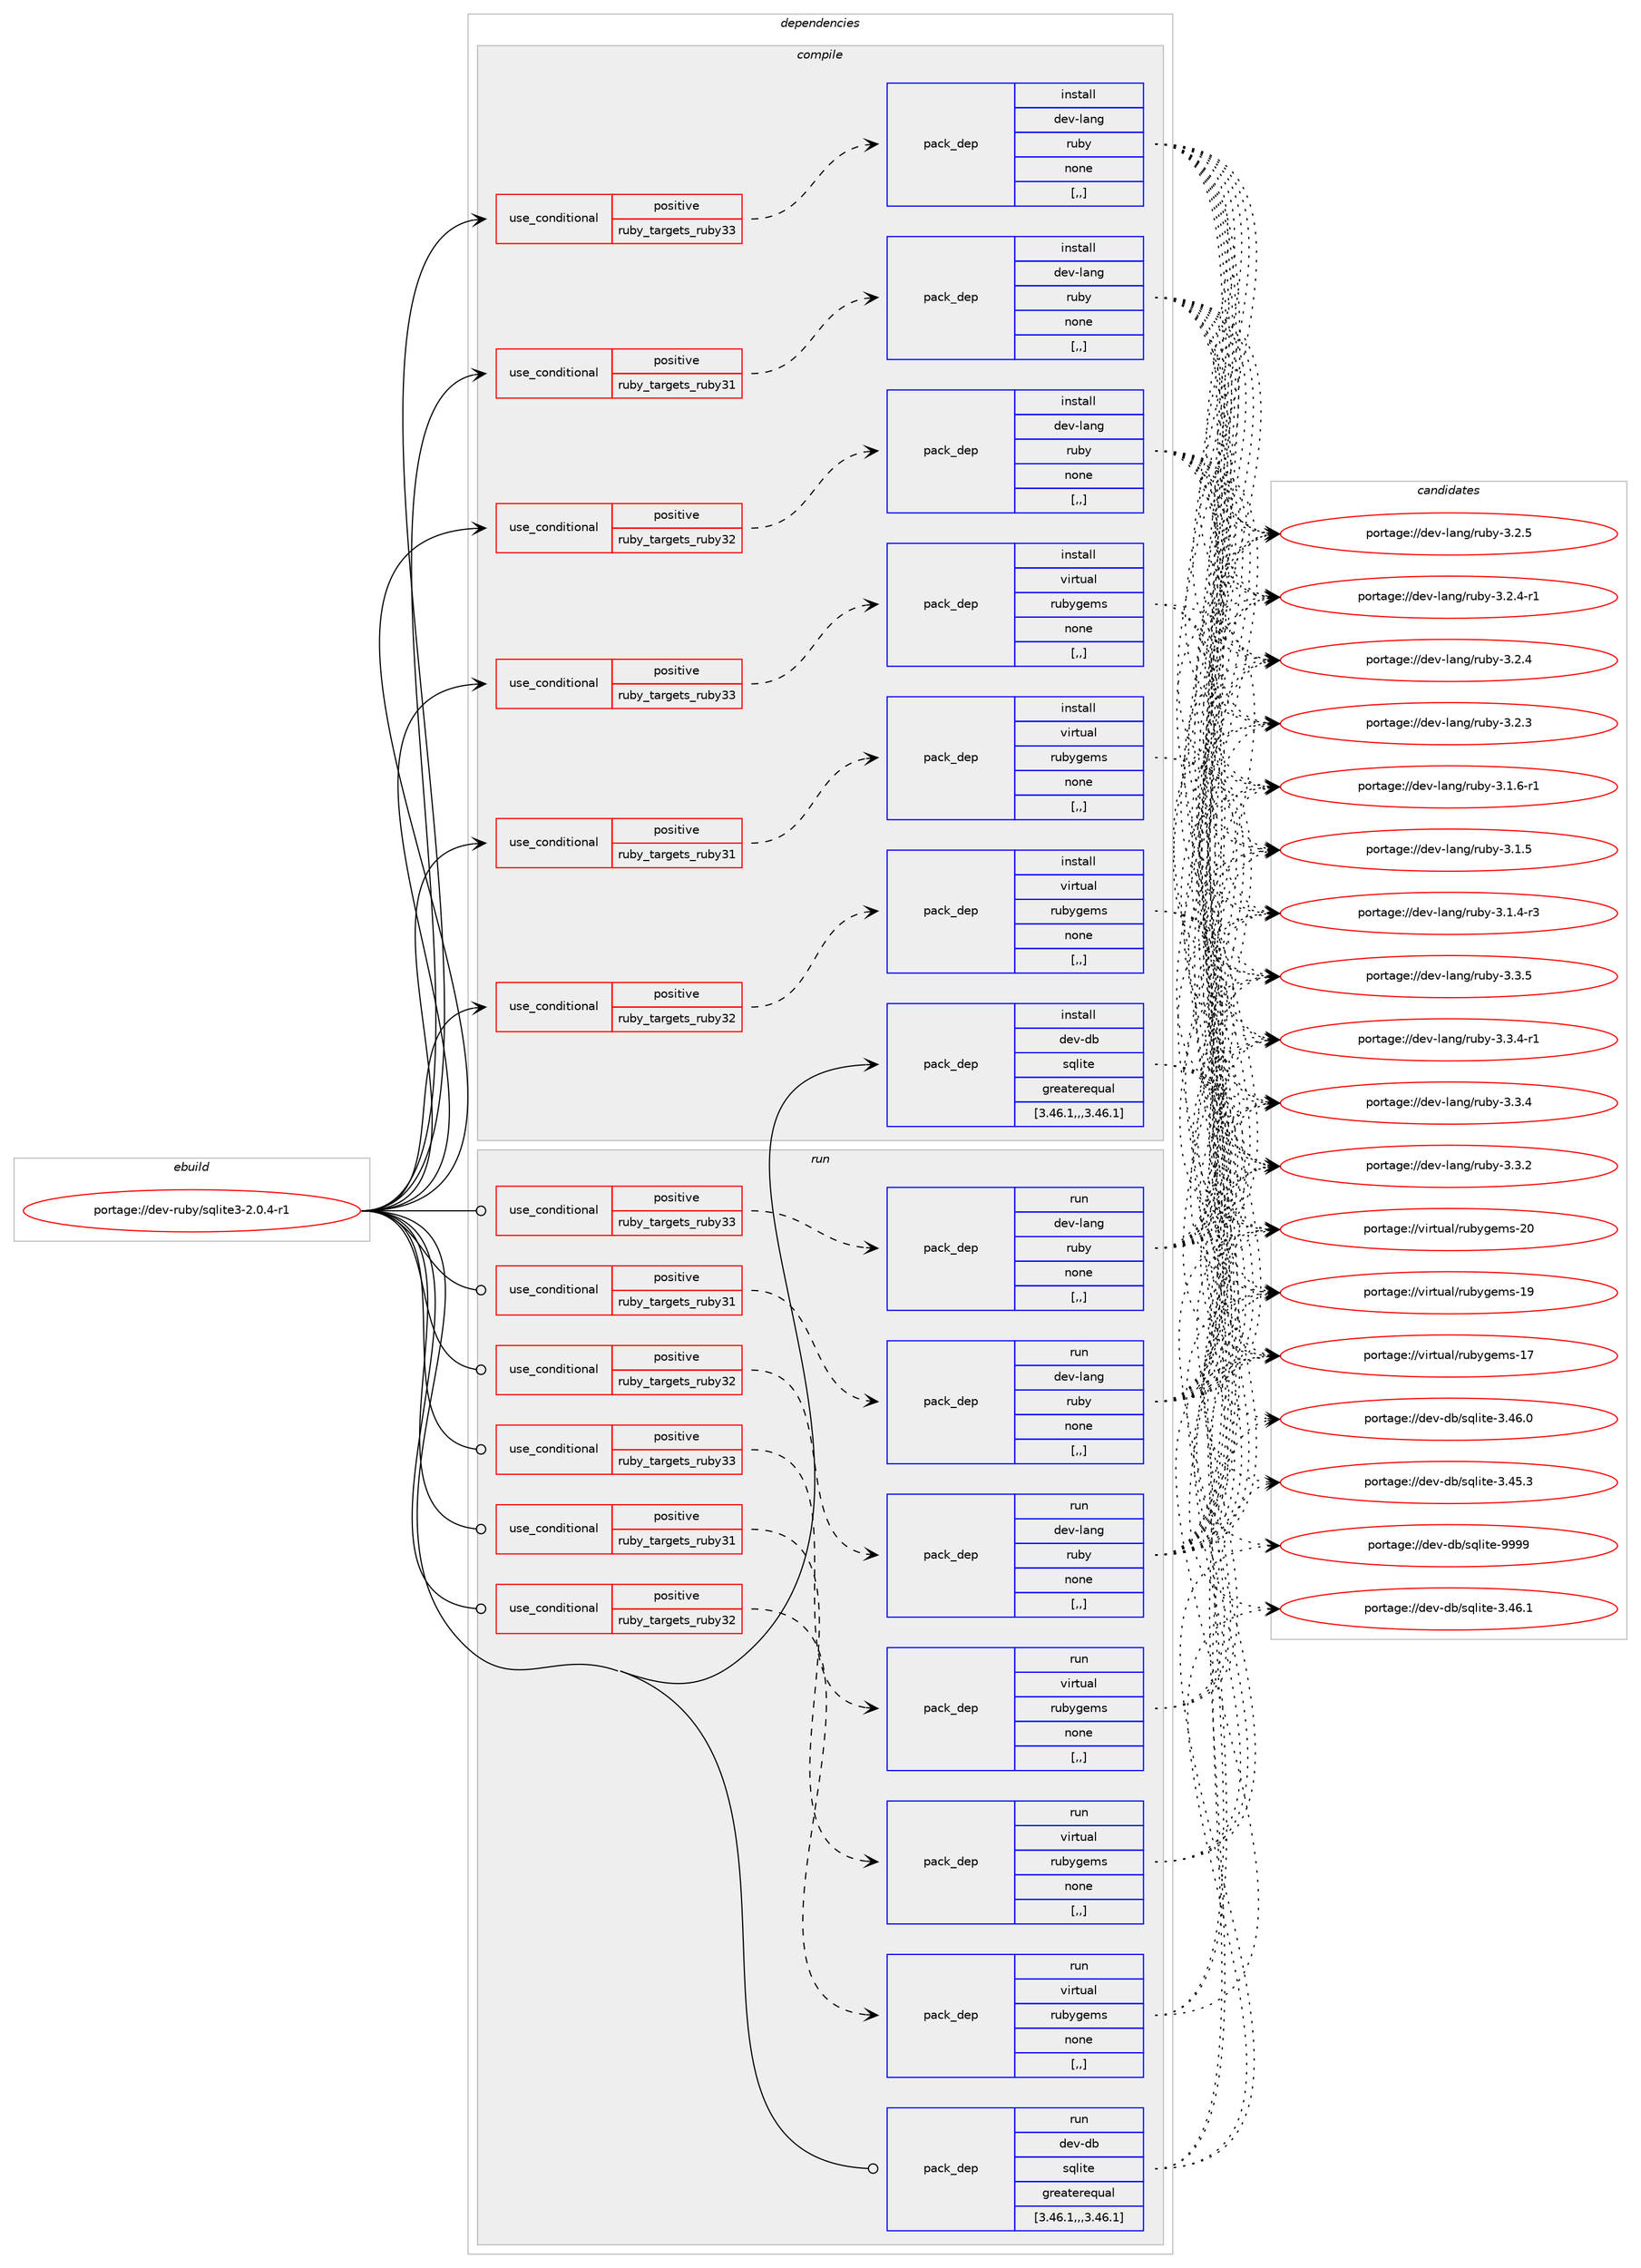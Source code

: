 digraph prolog {

# *************
# Graph options
# *************

newrank=true;
concentrate=true;
compound=true;
graph [rankdir=LR,fontname=Helvetica,fontsize=10,ranksep=1.5];#, ranksep=2.5, nodesep=0.2];
edge  [arrowhead=vee];
node  [fontname=Helvetica,fontsize=10];

# **********
# The ebuild
# **********

subgraph cluster_leftcol {
color=gray;
label=<<i>ebuild</i>>;
id [label="portage://dev-ruby/sqlite3-2.0.4-r1", color=red, width=4, href="../dev-ruby/sqlite3-2.0.4-r1.svg"];
}

# ****************
# The dependencies
# ****************

subgraph cluster_midcol {
color=gray;
label=<<i>dependencies</i>>;
subgraph cluster_compile {
fillcolor="#eeeeee";
style=filled;
label=<<i>compile</i>>;
subgraph cond188258 {
dependency700798 [label=<<TABLE BORDER="0" CELLBORDER="1" CELLSPACING="0" CELLPADDING="4"><TR><TD ROWSPAN="3" CELLPADDING="10">use_conditional</TD></TR><TR><TD>positive</TD></TR><TR><TD>ruby_targets_ruby31</TD></TR></TABLE>>, shape=none, color=red];
subgraph pack507559 {
dependency700799 [label=<<TABLE BORDER="0" CELLBORDER="1" CELLSPACING="0" CELLPADDING="4" WIDTH="220"><TR><TD ROWSPAN="6" CELLPADDING="30">pack_dep</TD></TR><TR><TD WIDTH="110">install</TD></TR><TR><TD>dev-lang</TD></TR><TR><TD>ruby</TD></TR><TR><TD>none</TD></TR><TR><TD>[,,]</TD></TR></TABLE>>, shape=none, color=blue];
}
dependency700798:e -> dependency700799:w [weight=20,style="dashed",arrowhead="vee"];
}
id:e -> dependency700798:w [weight=20,style="solid",arrowhead="vee"];
subgraph cond188259 {
dependency700800 [label=<<TABLE BORDER="0" CELLBORDER="1" CELLSPACING="0" CELLPADDING="4"><TR><TD ROWSPAN="3" CELLPADDING="10">use_conditional</TD></TR><TR><TD>positive</TD></TR><TR><TD>ruby_targets_ruby31</TD></TR></TABLE>>, shape=none, color=red];
subgraph pack507560 {
dependency700801 [label=<<TABLE BORDER="0" CELLBORDER="1" CELLSPACING="0" CELLPADDING="4" WIDTH="220"><TR><TD ROWSPAN="6" CELLPADDING="30">pack_dep</TD></TR><TR><TD WIDTH="110">install</TD></TR><TR><TD>virtual</TD></TR><TR><TD>rubygems</TD></TR><TR><TD>none</TD></TR><TR><TD>[,,]</TD></TR></TABLE>>, shape=none, color=blue];
}
dependency700800:e -> dependency700801:w [weight=20,style="dashed",arrowhead="vee"];
}
id:e -> dependency700800:w [weight=20,style="solid",arrowhead="vee"];
subgraph cond188260 {
dependency700802 [label=<<TABLE BORDER="0" CELLBORDER="1" CELLSPACING="0" CELLPADDING="4"><TR><TD ROWSPAN="3" CELLPADDING="10">use_conditional</TD></TR><TR><TD>positive</TD></TR><TR><TD>ruby_targets_ruby32</TD></TR></TABLE>>, shape=none, color=red];
subgraph pack507561 {
dependency700803 [label=<<TABLE BORDER="0" CELLBORDER="1" CELLSPACING="0" CELLPADDING="4" WIDTH="220"><TR><TD ROWSPAN="6" CELLPADDING="30">pack_dep</TD></TR><TR><TD WIDTH="110">install</TD></TR><TR><TD>dev-lang</TD></TR><TR><TD>ruby</TD></TR><TR><TD>none</TD></TR><TR><TD>[,,]</TD></TR></TABLE>>, shape=none, color=blue];
}
dependency700802:e -> dependency700803:w [weight=20,style="dashed",arrowhead="vee"];
}
id:e -> dependency700802:w [weight=20,style="solid",arrowhead="vee"];
subgraph cond188261 {
dependency700804 [label=<<TABLE BORDER="0" CELLBORDER="1" CELLSPACING="0" CELLPADDING="4"><TR><TD ROWSPAN="3" CELLPADDING="10">use_conditional</TD></TR><TR><TD>positive</TD></TR><TR><TD>ruby_targets_ruby32</TD></TR></TABLE>>, shape=none, color=red];
subgraph pack507562 {
dependency700805 [label=<<TABLE BORDER="0" CELLBORDER="1" CELLSPACING="0" CELLPADDING="4" WIDTH="220"><TR><TD ROWSPAN="6" CELLPADDING="30">pack_dep</TD></TR><TR><TD WIDTH="110">install</TD></TR><TR><TD>virtual</TD></TR><TR><TD>rubygems</TD></TR><TR><TD>none</TD></TR><TR><TD>[,,]</TD></TR></TABLE>>, shape=none, color=blue];
}
dependency700804:e -> dependency700805:w [weight=20,style="dashed",arrowhead="vee"];
}
id:e -> dependency700804:w [weight=20,style="solid",arrowhead="vee"];
subgraph cond188262 {
dependency700806 [label=<<TABLE BORDER="0" CELLBORDER="1" CELLSPACING="0" CELLPADDING="4"><TR><TD ROWSPAN="3" CELLPADDING="10">use_conditional</TD></TR><TR><TD>positive</TD></TR><TR><TD>ruby_targets_ruby33</TD></TR></TABLE>>, shape=none, color=red];
subgraph pack507563 {
dependency700807 [label=<<TABLE BORDER="0" CELLBORDER="1" CELLSPACING="0" CELLPADDING="4" WIDTH="220"><TR><TD ROWSPAN="6" CELLPADDING="30">pack_dep</TD></TR><TR><TD WIDTH="110">install</TD></TR><TR><TD>dev-lang</TD></TR><TR><TD>ruby</TD></TR><TR><TD>none</TD></TR><TR><TD>[,,]</TD></TR></TABLE>>, shape=none, color=blue];
}
dependency700806:e -> dependency700807:w [weight=20,style="dashed",arrowhead="vee"];
}
id:e -> dependency700806:w [weight=20,style="solid",arrowhead="vee"];
subgraph cond188263 {
dependency700808 [label=<<TABLE BORDER="0" CELLBORDER="1" CELLSPACING="0" CELLPADDING="4"><TR><TD ROWSPAN="3" CELLPADDING="10">use_conditional</TD></TR><TR><TD>positive</TD></TR><TR><TD>ruby_targets_ruby33</TD></TR></TABLE>>, shape=none, color=red];
subgraph pack507564 {
dependency700809 [label=<<TABLE BORDER="0" CELLBORDER="1" CELLSPACING="0" CELLPADDING="4" WIDTH="220"><TR><TD ROWSPAN="6" CELLPADDING="30">pack_dep</TD></TR><TR><TD WIDTH="110">install</TD></TR><TR><TD>virtual</TD></TR><TR><TD>rubygems</TD></TR><TR><TD>none</TD></TR><TR><TD>[,,]</TD></TR></TABLE>>, shape=none, color=blue];
}
dependency700808:e -> dependency700809:w [weight=20,style="dashed",arrowhead="vee"];
}
id:e -> dependency700808:w [weight=20,style="solid",arrowhead="vee"];
subgraph pack507565 {
dependency700810 [label=<<TABLE BORDER="0" CELLBORDER="1" CELLSPACING="0" CELLPADDING="4" WIDTH="220"><TR><TD ROWSPAN="6" CELLPADDING="30">pack_dep</TD></TR><TR><TD WIDTH="110">install</TD></TR><TR><TD>dev-db</TD></TR><TR><TD>sqlite</TD></TR><TR><TD>greaterequal</TD></TR><TR><TD>[3.46.1,,,3.46.1]</TD></TR></TABLE>>, shape=none, color=blue];
}
id:e -> dependency700810:w [weight=20,style="solid",arrowhead="vee"];
}
subgraph cluster_compileandrun {
fillcolor="#eeeeee";
style=filled;
label=<<i>compile and run</i>>;
}
subgraph cluster_run {
fillcolor="#eeeeee";
style=filled;
label=<<i>run</i>>;
subgraph cond188264 {
dependency700811 [label=<<TABLE BORDER="0" CELLBORDER="1" CELLSPACING="0" CELLPADDING="4"><TR><TD ROWSPAN="3" CELLPADDING="10">use_conditional</TD></TR><TR><TD>positive</TD></TR><TR><TD>ruby_targets_ruby31</TD></TR></TABLE>>, shape=none, color=red];
subgraph pack507566 {
dependency700812 [label=<<TABLE BORDER="0" CELLBORDER="1" CELLSPACING="0" CELLPADDING="4" WIDTH="220"><TR><TD ROWSPAN="6" CELLPADDING="30">pack_dep</TD></TR><TR><TD WIDTH="110">run</TD></TR><TR><TD>dev-lang</TD></TR><TR><TD>ruby</TD></TR><TR><TD>none</TD></TR><TR><TD>[,,]</TD></TR></TABLE>>, shape=none, color=blue];
}
dependency700811:e -> dependency700812:w [weight=20,style="dashed",arrowhead="vee"];
}
id:e -> dependency700811:w [weight=20,style="solid",arrowhead="odot"];
subgraph cond188265 {
dependency700813 [label=<<TABLE BORDER="0" CELLBORDER="1" CELLSPACING="0" CELLPADDING="4"><TR><TD ROWSPAN="3" CELLPADDING="10">use_conditional</TD></TR><TR><TD>positive</TD></TR><TR><TD>ruby_targets_ruby31</TD></TR></TABLE>>, shape=none, color=red];
subgraph pack507567 {
dependency700814 [label=<<TABLE BORDER="0" CELLBORDER="1" CELLSPACING="0" CELLPADDING="4" WIDTH="220"><TR><TD ROWSPAN="6" CELLPADDING="30">pack_dep</TD></TR><TR><TD WIDTH="110">run</TD></TR><TR><TD>virtual</TD></TR><TR><TD>rubygems</TD></TR><TR><TD>none</TD></TR><TR><TD>[,,]</TD></TR></TABLE>>, shape=none, color=blue];
}
dependency700813:e -> dependency700814:w [weight=20,style="dashed",arrowhead="vee"];
}
id:e -> dependency700813:w [weight=20,style="solid",arrowhead="odot"];
subgraph cond188266 {
dependency700815 [label=<<TABLE BORDER="0" CELLBORDER="1" CELLSPACING="0" CELLPADDING="4"><TR><TD ROWSPAN="3" CELLPADDING="10">use_conditional</TD></TR><TR><TD>positive</TD></TR><TR><TD>ruby_targets_ruby32</TD></TR></TABLE>>, shape=none, color=red];
subgraph pack507568 {
dependency700816 [label=<<TABLE BORDER="0" CELLBORDER="1" CELLSPACING="0" CELLPADDING="4" WIDTH="220"><TR><TD ROWSPAN="6" CELLPADDING="30">pack_dep</TD></TR><TR><TD WIDTH="110">run</TD></TR><TR><TD>dev-lang</TD></TR><TR><TD>ruby</TD></TR><TR><TD>none</TD></TR><TR><TD>[,,]</TD></TR></TABLE>>, shape=none, color=blue];
}
dependency700815:e -> dependency700816:w [weight=20,style="dashed",arrowhead="vee"];
}
id:e -> dependency700815:w [weight=20,style="solid",arrowhead="odot"];
subgraph cond188267 {
dependency700817 [label=<<TABLE BORDER="0" CELLBORDER="1" CELLSPACING="0" CELLPADDING="4"><TR><TD ROWSPAN="3" CELLPADDING="10">use_conditional</TD></TR><TR><TD>positive</TD></TR><TR><TD>ruby_targets_ruby32</TD></TR></TABLE>>, shape=none, color=red];
subgraph pack507569 {
dependency700818 [label=<<TABLE BORDER="0" CELLBORDER="1" CELLSPACING="0" CELLPADDING="4" WIDTH="220"><TR><TD ROWSPAN="6" CELLPADDING="30">pack_dep</TD></TR><TR><TD WIDTH="110">run</TD></TR><TR><TD>virtual</TD></TR><TR><TD>rubygems</TD></TR><TR><TD>none</TD></TR><TR><TD>[,,]</TD></TR></TABLE>>, shape=none, color=blue];
}
dependency700817:e -> dependency700818:w [weight=20,style="dashed",arrowhead="vee"];
}
id:e -> dependency700817:w [weight=20,style="solid",arrowhead="odot"];
subgraph cond188268 {
dependency700819 [label=<<TABLE BORDER="0" CELLBORDER="1" CELLSPACING="0" CELLPADDING="4"><TR><TD ROWSPAN="3" CELLPADDING="10">use_conditional</TD></TR><TR><TD>positive</TD></TR><TR><TD>ruby_targets_ruby33</TD></TR></TABLE>>, shape=none, color=red];
subgraph pack507570 {
dependency700820 [label=<<TABLE BORDER="0" CELLBORDER="1" CELLSPACING="0" CELLPADDING="4" WIDTH="220"><TR><TD ROWSPAN="6" CELLPADDING="30">pack_dep</TD></TR><TR><TD WIDTH="110">run</TD></TR><TR><TD>dev-lang</TD></TR><TR><TD>ruby</TD></TR><TR><TD>none</TD></TR><TR><TD>[,,]</TD></TR></TABLE>>, shape=none, color=blue];
}
dependency700819:e -> dependency700820:w [weight=20,style="dashed",arrowhead="vee"];
}
id:e -> dependency700819:w [weight=20,style="solid",arrowhead="odot"];
subgraph cond188269 {
dependency700821 [label=<<TABLE BORDER="0" CELLBORDER="1" CELLSPACING="0" CELLPADDING="4"><TR><TD ROWSPAN="3" CELLPADDING="10">use_conditional</TD></TR><TR><TD>positive</TD></TR><TR><TD>ruby_targets_ruby33</TD></TR></TABLE>>, shape=none, color=red];
subgraph pack507571 {
dependency700822 [label=<<TABLE BORDER="0" CELLBORDER="1" CELLSPACING="0" CELLPADDING="4" WIDTH="220"><TR><TD ROWSPAN="6" CELLPADDING="30">pack_dep</TD></TR><TR><TD WIDTH="110">run</TD></TR><TR><TD>virtual</TD></TR><TR><TD>rubygems</TD></TR><TR><TD>none</TD></TR><TR><TD>[,,]</TD></TR></TABLE>>, shape=none, color=blue];
}
dependency700821:e -> dependency700822:w [weight=20,style="dashed",arrowhead="vee"];
}
id:e -> dependency700821:w [weight=20,style="solid",arrowhead="odot"];
subgraph pack507572 {
dependency700823 [label=<<TABLE BORDER="0" CELLBORDER="1" CELLSPACING="0" CELLPADDING="4" WIDTH="220"><TR><TD ROWSPAN="6" CELLPADDING="30">pack_dep</TD></TR><TR><TD WIDTH="110">run</TD></TR><TR><TD>dev-db</TD></TR><TR><TD>sqlite</TD></TR><TR><TD>greaterequal</TD></TR><TR><TD>[3.46.1,,,3.46.1]</TD></TR></TABLE>>, shape=none, color=blue];
}
id:e -> dependency700823:w [weight=20,style="solid",arrowhead="odot"];
}
}

# **************
# The candidates
# **************

subgraph cluster_choices {
rank=same;
color=gray;
label=<<i>candidates</i>>;

subgraph choice507559 {
color=black;
nodesep=1;
choice10010111845108971101034711411798121455146514653 [label="portage://dev-lang/ruby-3.3.5", color=red, width=4,href="../dev-lang/ruby-3.3.5.svg"];
choice100101118451089711010347114117981214551465146524511449 [label="portage://dev-lang/ruby-3.3.4-r1", color=red, width=4,href="../dev-lang/ruby-3.3.4-r1.svg"];
choice10010111845108971101034711411798121455146514652 [label="portage://dev-lang/ruby-3.3.4", color=red, width=4,href="../dev-lang/ruby-3.3.4.svg"];
choice10010111845108971101034711411798121455146514650 [label="portage://dev-lang/ruby-3.3.2", color=red, width=4,href="../dev-lang/ruby-3.3.2.svg"];
choice10010111845108971101034711411798121455146504653 [label="portage://dev-lang/ruby-3.2.5", color=red, width=4,href="../dev-lang/ruby-3.2.5.svg"];
choice100101118451089711010347114117981214551465046524511449 [label="portage://dev-lang/ruby-3.2.4-r1", color=red, width=4,href="../dev-lang/ruby-3.2.4-r1.svg"];
choice10010111845108971101034711411798121455146504652 [label="portage://dev-lang/ruby-3.2.4", color=red, width=4,href="../dev-lang/ruby-3.2.4.svg"];
choice10010111845108971101034711411798121455146504651 [label="portage://dev-lang/ruby-3.2.3", color=red, width=4,href="../dev-lang/ruby-3.2.3.svg"];
choice100101118451089711010347114117981214551464946544511449 [label="portage://dev-lang/ruby-3.1.6-r1", color=red, width=4,href="../dev-lang/ruby-3.1.6-r1.svg"];
choice10010111845108971101034711411798121455146494653 [label="portage://dev-lang/ruby-3.1.5", color=red, width=4,href="../dev-lang/ruby-3.1.5.svg"];
choice100101118451089711010347114117981214551464946524511451 [label="portage://dev-lang/ruby-3.1.4-r3", color=red, width=4,href="../dev-lang/ruby-3.1.4-r3.svg"];
dependency700799:e -> choice10010111845108971101034711411798121455146514653:w [style=dotted,weight="100"];
dependency700799:e -> choice100101118451089711010347114117981214551465146524511449:w [style=dotted,weight="100"];
dependency700799:e -> choice10010111845108971101034711411798121455146514652:w [style=dotted,weight="100"];
dependency700799:e -> choice10010111845108971101034711411798121455146514650:w [style=dotted,weight="100"];
dependency700799:e -> choice10010111845108971101034711411798121455146504653:w [style=dotted,weight="100"];
dependency700799:e -> choice100101118451089711010347114117981214551465046524511449:w [style=dotted,weight="100"];
dependency700799:e -> choice10010111845108971101034711411798121455146504652:w [style=dotted,weight="100"];
dependency700799:e -> choice10010111845108971101034711411798121455146504651:w [style=dotted,weight="100"];
dependency700799:e -> choice100101118451089711010347114117981214551464946544511449:w [style=dotted,weight="100"];
dependency700799:e -> choice10010111845108971101034711411798121455146494653:w [style=dotted,weight="100"];
dependency700799:e -> choice100101118451089711010347114117981214551464946524511451:w [style=dotted,weight="100"];
}
subgraph choice507560 {
color=black;
nodesep=1;
choice118105114116117971084711411798121103101109115455048 [label="portage://virtual/rubygems-20", color=red, width=4,href="../virtual/rubygems-20.svg"];
choice118105114116117971084711411798121103101109115454957 [label="portage://virtual/rubygems-19", color=red, width=4,href="../virtual/rubygems-19.svg"];
choice118105114116117971084711411798121103101109115454955 [label="portage://virtual/rubygems-17", color=red, width=4,href="../virtual/rubygems-17.svg"];
dependency700801:e -> choice118105114116117971084711411798121103101109115455048:w [style=dotted,weight="100"];
dependency700801:e -> choice118105114116117971084711411798121103101109115454957:w [style=dotted,weight="100"];
dependency700801:e -> choice118105114116117971084711411798121103101109115454955:w [style=dotted,weight="100"];
}
subgraph choice507561 {
color=black;
nodesep=1;
choice10010111845108971101034711411798121455146514653 [label="portage://dev-lang/ruby-3.3.5", color=red, width=4,href="../dev-lang/ruby-3.3.5.svg"];
choice100101118451089711010347114117981214551465146524511449 [label="portage://dev-lang/ruby-3.3.4-r1", color=red, width=4,href="../dev-lang/ruby-3.3.4-r1.svg"];
choice10010111845108971101034711411798121455146514652 [label="portage://dev-lang/ruby-3.3.4", color=red, width=4,href="../dev-lang/ruby-3.3.4.svg"];
choice10010111845108971101034711411798121455146514650 [label="portage://dev-lang/ruby-3.3.2", color=red, width=4,href="../dev-lang/ruby-3.3.2.svg"];
choice10010111845108971101034711411798121455146504653 [label="portage://dev-lang/ruby-3.2.5", color=red, width=4,href="../dev-lang/ruby-3.2.5.svg"];
choice100101118451089711010347114117981214551465046524511449 [label="portage://dev-lang/ruby-3.2.4-r1", color=red, width=4,href="../dev-lang/ruby-3.2.4-r1.svg"];
choice10010111845108971101034711411798121455146504652 [label="portage://dev-lang/ruby-3.2.4", color=red, width=4,href="../dev-lang/ruby-3.2.4.svg"];
choice10010111845108971101034711411798121455146504651 [label="portage://dev-lang/ruby-3.2.3", color=red, width=4,href="../dev-lang/ruby-3.2.3.svg"];
choice100101118451089711010347114117981214551464946544511449 [label="portage://dev-lang/ruby-3.1.6-r1", color=red, width=4,href="../dev-lang/ruby-3.1.6-r1.svg"];
choice10010111845108971101034711411798121455146494653 [label="portage://dev-lang/ruby-3.1.5", color=red, width=4,href="../dev-lang/ruby-3.1.5.svg"];
choice100101118451089711010347114117981214551464946524511451 [label="portage://dev-lang/ruby-3.1.4-r3", color=red, width=4,href="../dev-lang/ruby-3.1.4-r3.svg"];
dependency700803:e -> choice10010111845108971101034711411798121455146514653:w [style=dotted,weight="100"];
dependency700803:e -> choice100101118451089711010347114117981214551465146524511449:w [style=dotted,weight="100"];
dependency700803:e -> choice10010111845108971101034711411798121455146514652:w [style=dotted,weight="100"];
dependency700803:e -> choice10010111845108971101034711411798121455146514650:w [style=dotted,weight="100"];
dependency700803:e -> choice10010111845108971101034711411798121455146504653:w [style=dotted,weight="100"];
dependency700803:e -> choice100101118451089711010347114117981214551465046524511449:w [style=dotted,weight="100"];
dependency700803:e -> choice10010111845108971101034711411798121455146504652:w [style=dotted,weight="100"];
dependency700803:e -> choice10010111845108971101034711411798121455146504651:w [style=dotted,weight="100"];
dependency700803:e -> choice100101118451089711010347114117981214551464946544511449:w [style=dotted,weight="100"];
dependency700803:e -> choice10010111845108971101034711411798121455146494653:w [style=dotted,weight="100"];
dependency700803:e -> choice100101118451089711010347114117981214551464946524511451:w [style=dotted,weight="100"];
}
subgraph choice507562 {
color=black;
nodesep=1;
choice118105114116117971084711411798121103101109115455048 [label="portage://virtual/rubygems-20", color=red, width=4,href="../virtual/rubygems-20.svg"];
choice118105114116117971084711411798121103101109115454957 [label="portage://virtual/rubygems-19", color=red, width=4,href="../virtual/rubygems-19.svg"];
choice118105114116117971084711411798121103101109115454955 [label="portage://virtual/rubygems-17", color=red, width=4,href="../virtual/rubygems-17.svg"];
dependency700805:e -> choice118105114116117971084711411798121103101109115455048:w [style=dotted,weight="100"];
dependency700805:e -> choice118105114116117971084711411798121103101109115454957:w [style=dotted,weight="100"];
dependency700805:e -> choice118105114116117971084711411798121103101109115454955:w [style=dotted,weight="100"];
}
subgraph choice507563 {
color=black;
nodesep=1;
choice10010111845108971101034711411798121455146514653 [label="portage://dev-lang/ruby-3.3.5", color=red, width=4,href="../dev-lang/ruby-3.3.5.svg"];
choice100101118451089711010347114117981214551465146524511449 [label="portage://dev-lang/ruby-3.3.4-r1", color=red, width=4,href="../dev-lang/ruby-3.3.4-r1.svg"];
choice10010111845108971101034711411798121455146514652 [label="portage://dev-lang/ruby-3.3.4", color=red, width=4,href="../dev-lang/ruby-3.3.4.svg"];
choice10010111845108971101034711411798121455146514650 [label="portage://dev-lang/ruby-3.3.2", color=red, width=4,href="../dev-lang/ruby-3.3.2.svg"];
choice10010111845108971101034711411798121455146504653 [label="portage://dev-lang/ruby-3.2.5", color=red, width=4,href="../dev-lang/ruby-3.2.5.svg"];
choice100101118451089711010347114117981214551465046524511449 [label="portage://dev-lang/ruby-3.2.4-r1", color=red, width=4,href="../dev-lang/ruby-3.2.4-r1.svg"];
choice10010111845108971101034711411798121455146504652 [label="portage://dev-lang/ruby-3.2.4", color=red, width=4,href="../dev-lang/ruby-3.2.4.svg"];
choice10010111845108971101034711411798121455146504651 [label="portage://dev-lang/ruby-3.2.3", color=red, width=4,href="../dev-lang/ruby-3.2.3.svg"];
choice100101118451089711010347114117981214551464946544511449 [label="portage://dev-lang/ruby-3.1.6-r1", color=red, width=4,href="../dev-lang/ruby-3.1.6-r1.svg"];
choice10010111845108971101034711411798121455146494653 [label="portage://dev-lang/ruby-3.1.5", color=red, width=4,href="../dev-lang/ruby-3.1.5.svg"];
choice100101118451089711010347114117981214551464946524511451 [label="portage://dev-lang/ruby-3.1.4-r3", color=red, width=4,href="../dev-lang/ruby-3.1.4-r3.svg"];
dependency700807:e -> choice10010111845108971101034711411798121455146514653:w [style=dotted,weight="100"];
dependency700807:e -> choice100101118451089711010347114117981214551465146524511449:w [style=dotted,weight="100"];
dependency700807:e -> choice10010111845108971101034711411798121455146514652:w [style=dotted,weight="100"];
dependency700807:e -> choice10010111845108971101034711411798121455146514650:w [style=dotted,weight="100"];
dependency700807:e -> choice10010111845108971101034711411798121455146504653:w [style=dotted,weight="100"];
dependency700807:e -> choice100101118451089711010347114117981214551465046524511449:w [style=dotted,weight="100"];
dependency700807:e -> choice10010111845108971101034711411798121455146504652:w [style=dotted,weight="100"];
dependency700807:e -> choice10010111845108971101034711411798121455146504651:w [style=dotted,weight="100"];
dependency700807:e -> choice100101118451089711010347114117981214551464946544511449:w [style=dotted,weight="100"];
dependency700807:e -> choice10010111845108971101034711411798121455146494653:w [style=dotted,weight="100"];
dependency700807:e -> choice100101118451089711010347114117981214551464946524511451:w [style=dotted,weight="100"];
}
subgraph choice507564 {
color=black;
nodesep=1;
choice118105114116117971084711411798121103101109115455048 [label="portage://virtual/rubygems-20", color=red, width=4,href="../virtual/rubygems-20.svg"];
choice118105114116117971084711411798121103101109115454957 [label="portage://virtual/rubygems-19", color=red, width=4,href="../virtual/rubygems-19.svg"];
choice118105114116117971084711411798121103101109115454955 [label="portage://virtual/rubygems-17", color=red, width=4,href="../virtual/rubygems-17.svg"];
dependency700809:e -> choice118105114116117971084711411798121103101109115455048:w [style=dotted,weight="100"];
dependency700809:e -> choice118105114116117971084711411798121103101109115454957:w [style=dotted,weight="100"];
dependency700809:e -> choice118105114116117971084711411798121103101109115454955:w [style=dotted,weight="100"];
}
subgraph choice507565 {
color=black;
nodesep=1;
choice1001011184510098471151131081051161014557575757 [label="portage://dev-db/sqlite-9999", color=red, width=4,href="../dev-db/sqlite-9999.svg"];
choice10010111845100984711511310810511610145514652544649 [label="portage://dev-db/sqlite-3.46.1", color=red, width=4,href="../dev-db/sqlite-3.46.1.svg"];
choice10010111845100984711511310810511610145514652544648 [label="portage://dev-db/sqlite-3.46.0", color=red, width=4,href="../dev-db/sqlite-3.46.0.svg"];
choice10010111845100984711511310810511610145514652534651 [label="portage://dev-db/sqlite-3.45.3", color=red, width=4,href="../dev-db/sqlite-3.45.3.svg"];
dependency700810:e -> choice1001011184510098471151131081051161014557575757:w [style=dotted,weight="100"];
dependency700810:e -> choice10010111845100984711511310810511610145514652544649:w [style=dotted,weight="100"];
dependency700810:e -> choice10010111845100984711511310810511610145514652544648:w [style=dotted,weight="100"];
dependency700810:e -> choice10010111845100984711511310810511610145514652534651:w [style=dotted,weight="100"];
}
subgraph choice507566 {
color=black;
nodesep=1;
choice10010111845108971101034711411798121455146514653 [label="portage://dev-lang/ruby-3.3.5", color=red, width=4,href="../dev-lang/ruby-3.3.5.svg"];
choice100101118451089711010347114117981214551465146524511449 [label="portage://dev-lang/ruby-3.3.4-r1", color=red, width=4,href="../dev-lang/ruby-3.3.4-r1.svg"];
choice10010111845108971101034711411798121455146514652 [label="portage://dev-lang/ruby-3.3.4", color=red, width=4,href="../dev-lang/ruby-3.3.4.svg"];
choice10010111845108971101034711411798121455146514650 [label="portage://dev-lang/ruby-3.3.2", color=red, width=4,href="../dev-lang/ruby-3.3.2.svg"];
choice10010111845108971101034711411798121455146504653 [label="portage://dev-lang/ruby-3.2.5", color=red, width=4,href="../dev-lang/ruby-3.2.5.svg"];
choice100101118451089711010347114117981214551465046524511449 [label="portage://dev-lang/ruby-3.2.4-r1", color=red, width=4,href="../dev-lang/ruby-3.2.4-r1.svg"];
choice10010111845108971101034711411798121455146504652 [label="portage://dev-lang/ruby-3.2.4", color=red, width=4,href="../dev-lang/ruby-3.2.4.svg"];
choice10010111845108971101034711411798121455146504651 [label="portage://dev-lang/ruby-3.2.3", color=red, width=4,href="../dev-lang/ruby-3.2.3.svg"];
choice100101118451089711010347114117981214551464946544511449 [label="portage://dev-lang/ruby-3.1.6-r1", color=red, width=4,href="../dev-lang/ruby-3.1.6-r1.svg"];
choice10010111845108971101034711411798121455146494653 [label="portage://dev-lang/ruby-3.1.5", color=red, width=4,href="../dev-lang/ruby-3.1.5.svg"];
choice100101118451089711010347114117981214551464946524511451 [label="portage://dev-lang/ruby-3.1.4-r3", color=red, width=4,href="../dev-lang/ruby-3.1.4-r3.svg"];
dependency700812:e -> choice10010111845108971101034711411798121455146514653:w [style=dotted,weight="100"];
dependency700812:e -> choice100101118451089711010347114117981214551465146524511449:w [style=dotted,weight="100"];
dependency700812:e -> choice10010111845108971101034711411798121455146514652:w [style=dotted,weight="100"];
dependency700812:e -> choice10010111845108971101034711411798121455146514650:w [style=dotted,weight="100"];
dependency700812:e -> choice10010111845108971101034711411798121455146504653:w [style=dotted,weight="100"];
dependency700812:e -> choice100101118451089711010347114117981214551465046524511449:w [style=dotted,weight="100"];
dependency700812:e -> choice10010111845108971101034711411798121455146504652:w [style=dotted,weight="100"];
dependency700812:e -> choice10010111845108971101034711411798121455146504651:w [style=dotted,weight="100"];
dependency700812:e -> choice100101118451089711010347114117981214551464946544511449:w [style=dotted,weight="100"];
dependency700812:e -> choice10010111845108971101034711411798121455146494653:w [style=dotted,weight="100"];
dependency700812:e -> choice100101118451089711010347114117981214551464946524511451:w [style=dotted,weight="100"];
}
subgraph choice507567 {
color=black;
nodesep=1;
choice118105114116117971084711411798121103101109115455048 [label="portage://virtual/rubygems-20", color=red, width=4,href="../virtual/rubygems-20.svg"];
choice118105114116117971084711411798121103101109115454957 [label="portage://virtual/rubygems-19", color=red, width=4,href="../virtual/rubygems-19.svg"];
choice118105114116117971084711411798121103101109115454955 [label="portage://virtual/rubygems-17", color=red, width=4,href="../virtual/rubygems-17.svg"];
dependency700814:e -> choice118105114116117971084711411798121103101109115455048:w [style=dotted,weight="100"];
dependency700814:e -> choice118105114116117971084711411798121103101109115454957:w [style=dotted,weight="100"];
dependency700814:e -> choice118105114116117971084711411798121103101109115454955:w [style=dotted,weight="100"];
}
subgraph choice507568 {
color=black;
nodesep=1;
choice10010111845108971101034711411798121455146514653 [label="portage://dev-lang/ruby-3.3.5", color=red, width=4,href="../dev-lang/ruby-3.3.5.svg"];
choice100101118451089711010347114117981214551465146524511449 [label="portage://dev-lang/ruby-3.3.4-r1", color=red, width=4,href="../dev-lang/ruby-3.3.4-r1.svg"];
choice10010111845108971101034711411798121455146514652 [label="portage://dev-lang/ruby-3.3.4", color=red, width=4,href="../dev-lang/ruby-3.3.4.svg"];
choice10010111845108971101034711411798121455146514650 [label="portage://dev-lang/ruby-3.3.2", color=red, width=4,href="../dev-lang/ruby-3.3.2.svg"];
choice10010111845108971101034711411798121455146504653 [label="portage://dev-lang/ruby-3.2.5", color=red, width=4,href="../dev-lang/ruby-3.2.5.svg"];
choice100101118451089711010347114117981214551465046524511449 [label="portage://dev-lang/ruby-3.2.4-r1", color=red, width=4,href="../dev-lang/ruby-3.2.4-r1.svg"];
choice10010111845108971101034711411798121455146504652 [label="portage://dev-lang/ruby-3.2.4", color=red, width=4,href="../dev-lang/ruby-3.2.4.svg"];
choice10010111845108971101034711411798121455146504651 [label="portage://dev-lang/ruby-3.2.3", color=red, width=4,href="../dev-lang/ruby-3.2.3.svg"];
choice100101118451089711010347114117981214551464946544511449 [label="portage://dev-lang/ruby-3.1.6-r1", color=red, width=4,href="../dev-lang/ruby-3.1.6-r1.svg"];
choice10010111845108971101034711411798121455146494653 [label="portage://dev-lang/ruby-3.1.5", color=red, width=4,href="../dev-lang/ruby-3.1.5.svg"];
choice100101118451089711010347114117981214551464946524511451 [label="portage://dev-lang/ruby-3.1.4-r3", color=red, width=4,href="../dev-lang/ruby-3.1.4-r3.svg"];
dependency700816:e -> choice10010111845108971101034711411798121455146514653:w [style=dotted,weight="100"];
dependency700816:e -> choice100101118451089711010347114117981214551465146524511449:w [style=dotted,weight="100"];
dependency700816:e -> choice10010111845108971101034711411798121455146514652:w [style=dotted,weight="100"];
dependency700816:e -> choice10010111845108971101034711411798121455146514650:w [style=dotted,weight="100"];
dependency700816:e -> choice10010111845108971101034711411798121455146504653:w [style=dotted,weight="100"];
dependency700816:e -> choice100101118451089711010347114117981214551465046524511449:w [style=dotted,weight="100"];
dependency700816:e -> choice10010111845108971101034711411798121455146504652:w [style=dotted,weight="100"];
dependency700816:e -> choice10010111845108971101034711411798121455146504651:w [style=dotted,weight="100"];
dependency700816:e -> choice100101118451089711010347114117981214551464946544511449:w [style=dotted,weight="100"];
dependency700816:e -> choice10010111845108971101034711411798121455146494653:w [style=dotted,weight="100"];
dependency700816:e -> choice100101118451089711010347114117981214551464946524511451:w [style=dotted,weight="100"];
}
subgraph choice507569 {
color=black;
nodesep=1;
choice118105114116117971084711411798121103101109115455048 [label="portage://virtual/rubygems-20", color=red, width=4,href="../virtual/rubygems-20.svg"];
choice118105114116117971084711411798121103101109115454957 [label="portage://virtual/rubygems-19", color=red, width=4,href="../virtual/rubygems-19.svg"];
choice118105114116117971084711411798121103101109115454955 [label="portage://virtual/rubygems-17", color=red, width=4,href="../virtual/rubygems-17.svg"];
dependency700818:e -> choice118105114116117971084711411798121103101109115455048:w [style=dotted,weight="100"];
dependency700818:e -> choice118105114116117971084711411798121103101109115454957:w [style=dotted,weight="100"];
dependency700818:e -> choice118105114116117971084711411798121103101109115454955:w [style=dotted,weight="100"];
}
subgraph choice507570 {
color=black;
nodesep=1;
choice10010111845108971101034711411798121455146514653 [label="portage://dev-lang/ruby-3.3.5", color=red, width=4,href="../dev-lang/ruby-3.3.5.svg"];
choice100101118451089711010347114117981214551465146524511449 [label="portage://dev-lang/ruby-3.3.4-r1", color=red, width=4,href="../dev-lang/ruby-3.3.4-r1.svg"];
choice10010111845108971101034711411798121455146514652 [label="portage://dev-lang/ruby-3.3.4", color=red, width=4,href="../dev-lang/ruby-3.3.4.svg"];
choice10010111845108971101034711411798121455146514650 [label="portage://dev-lang/ruby-3.3.2", color=red, width=4,href="../dev-lang/ruby-3.3.2.svg"];
choice10010111845108971101034711411798121455146504653 [label="portage://dev-lang/ruby-3.2.5", color=red, width=4,href="../dev-lang/ruby-3.2.5.svg"];
choice100101118451089711010347114117981214551465046524511449 [label="portage://dev-lang/ruby-3.2.4-r1", color=red, width=4,href="../dev-lang/ruby-3.2.4-r1.svg"];
choice10010111845108971101034711411798121455146504652 [label="portage://dev-lang/ruby-3.2.4", color=red, width=4,href="../dev-lang/ruby-3.2.4.svg"];
choice10010111845108971101034711411798121455146504651 [label="portage://dev-lang/ruby-3.2.3", color=red, width=4,href="../dev-lang/ruby-3.2.3.svg"];
choice100101118451089711010347114117981214551464946544511449 [label="portage://dev-lang/ruby-3.1.6-r1", color=red, width=4,href="../dev-lang/ruby-3.1.6-r1.svg"];
choice10010111845108971101034711411798121455146494653 [label="portage://dev-lang/ruby-3.1.5", color=red, width=4,href="../dev-lang/ruby-3.1.5.svg"];
choice100101118451089711010347114117981214551464946524511451 [label="portage://dev-lang/ruby-3.1.4-r3", color=red, width=4,href="../dev-lang/ruby-3.1.4-r3.svg"];
dependency700820:e -> choice10010111845108971101034711411798121455146514653:w [style=dotted,weight="100"];
dependency700820:e -> choice100101118451089711010347114117981214551465146524511449:w [style=dotted,weight="100"];
dependency700820:e -> choice10010111845108971101034711411798121455146514652:w [style=dotted,weight="100"];
dependency700820:e -> choice10010111845108971101034711411798121455146514650:w [style=dotted,weight="100"];
dependency700820:e -> choice10010111845108971101034711411798121455146504653:w [style=dotted,weight="100"];
dependency700820:e -> choice100101118451089711010347114117981214551465046524511449:w [style=dotted,weight="100"];
dependency700820:e -> choice10010111845108971101034711411798121455146504652:w [style=dotted,weight="100"];
dependency700820:e -> choice10010111845108971101034711411798121455146504651:w [style=dotted,weight="100"];
dependency700820:e -> choice100101118451089711010347114117981214551464946544511449:w [style=dotted,weight="100"];
dependency700820:e -> choice10010111845108971101034711411798121455146494653:w [style=dotted,weight="100"];
dependency700820:e -> choice100101118451089711010347114117981214551464946524511451:w [style=dotted,weight="100"];
}
subgraph choice507571 {
color=black;
nodesep=1;
choice118105114116117971084711411798121103101109115455048 [label="portage://virtual/rubygems-20", color=red, width=4,href="../virtual/rubygems-20.svg"];
choice118105114116117971084711411798121103101109115454957 [label="portage://virtual/rubygems-19", color=red, width=4,href="../virtual/rubygems-19.svg"];
choice118105114116117971084711411798121103101109115454955 [label="portage://virtual/rubygems-17", color=red, width=4,href="../virtual/rubygems-17.svg"];
dependency700822:e -> choice118105114116117971084711411798121103101109115455048:w [style=dotted,weight="100"];
dependency700822:e -> choice118105114116117971084711411798121103101109115454957:w [style=dotted,weight="100"];
dependency700822:e -> choice118105114116117971084711411798121103101109115454955:w [style=dotted,weight="100"];
}
subgraph choice507572 {
color=black;
nodesep=1;
choice1001011184510098471151131081051161014557575757 [label="portage://dev-db/sqlite-9999", color=red, width=4,href="../dev-db/sqlite-9999.svg"];
choice10010111845100984711511310810511610145514652544649 [label="portage://dev-db/sqlite-3.46.1", color=red, width=4,href="../dev-db/sqlite-3.46.1.svg"];
choice10010111845100984711511310810511610145514652544648 [label="portage://dev-db/sqlite-3.46.0", color=red, width=4,href="../dev-db/sqlite-3.46.0.svg"];
choice10010111845100984711511310810511610145514652534651 [label="portage://dev-db/sqlite-3.45.3", color=red, width=4,href="../dev-db/sqlite-3.45.3.svg"];
dependency700823:e -> choice1001011184510098471151131081051161014557575757:w [style=dotted,weight="100"];
dependency700823:e -> choice10010111845100984711511310810511610145514652544649:w [style=dotted,weight="100"];
dependency700823:e -> choice10010111845100984711511310810511610145514652544648:w [style=dotted,weight="100"];
dependency700823:e -> choice10010111845100984711511310810511610145514652534651:w [style=dotted,weight="100"];
}
}

}
